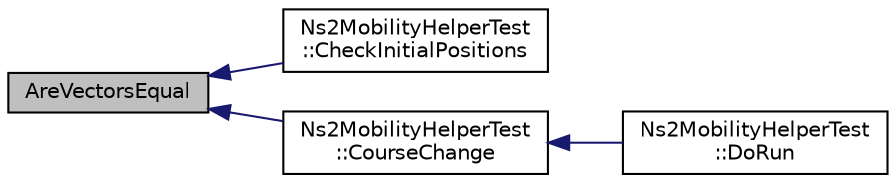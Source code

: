 digraph "AreVectorsEqual"
{
  edge [fontname="Helvetica",fontsize="10",labelfontname="Helvetica",labelfontsize="10"];
  node [fontname="Helvetica",fontsize="10",shape=record];
  rankdir="LR";
  Node1 [label="AreVectorsEqual",height=0.2,width=0.4,color="black", fillcolor="grey75", style="filled", fontcolor="black"];
  Node1 -> Node2 [dir="back",color="midnightblue",fontsize="10",style="solid"];
  Node2 [label="Ns2MobilityHelperTest\l::CheckInitialPositions",height=0.2,width=0.4,color="black", fillcolor="white", style="filled",URL="$d8/da7/classNs2MobilityHelperTest.html#a243a7724198f1922c9a9510650a9262f",tooltip="Check that all initial positions are correct. "];
  Node1 -> Node3 [dir="back",color="midnightblue",fontsize="10",style="solid"];
  Node3 [label="Ns2MobilityHelperTest\l::CourseChange",height=0.2,width=0.4,color="black", fillcolor="white", style="filled",URL="$d8/da7/classNs2MobilityHelperTest.html#a39ff55c6aff8f6afae543a4d439fbe1b",tooltip="Listen for course change events. "];
  Node3 -> Node4 [dir="back",color="midnightblue",fontsize="10",style="solid"];
  Node4 [label="Ns2MobilityHelperTest\l::DoRun",height=0.2,width=0.4,color="black", fillcolor="white", style="filled",URL="$d8/da7/classNs2MobilityHelperTest.html#aa79cdb96d0a0882645114e6a088e8d60",tooltip="Go. "];
}
